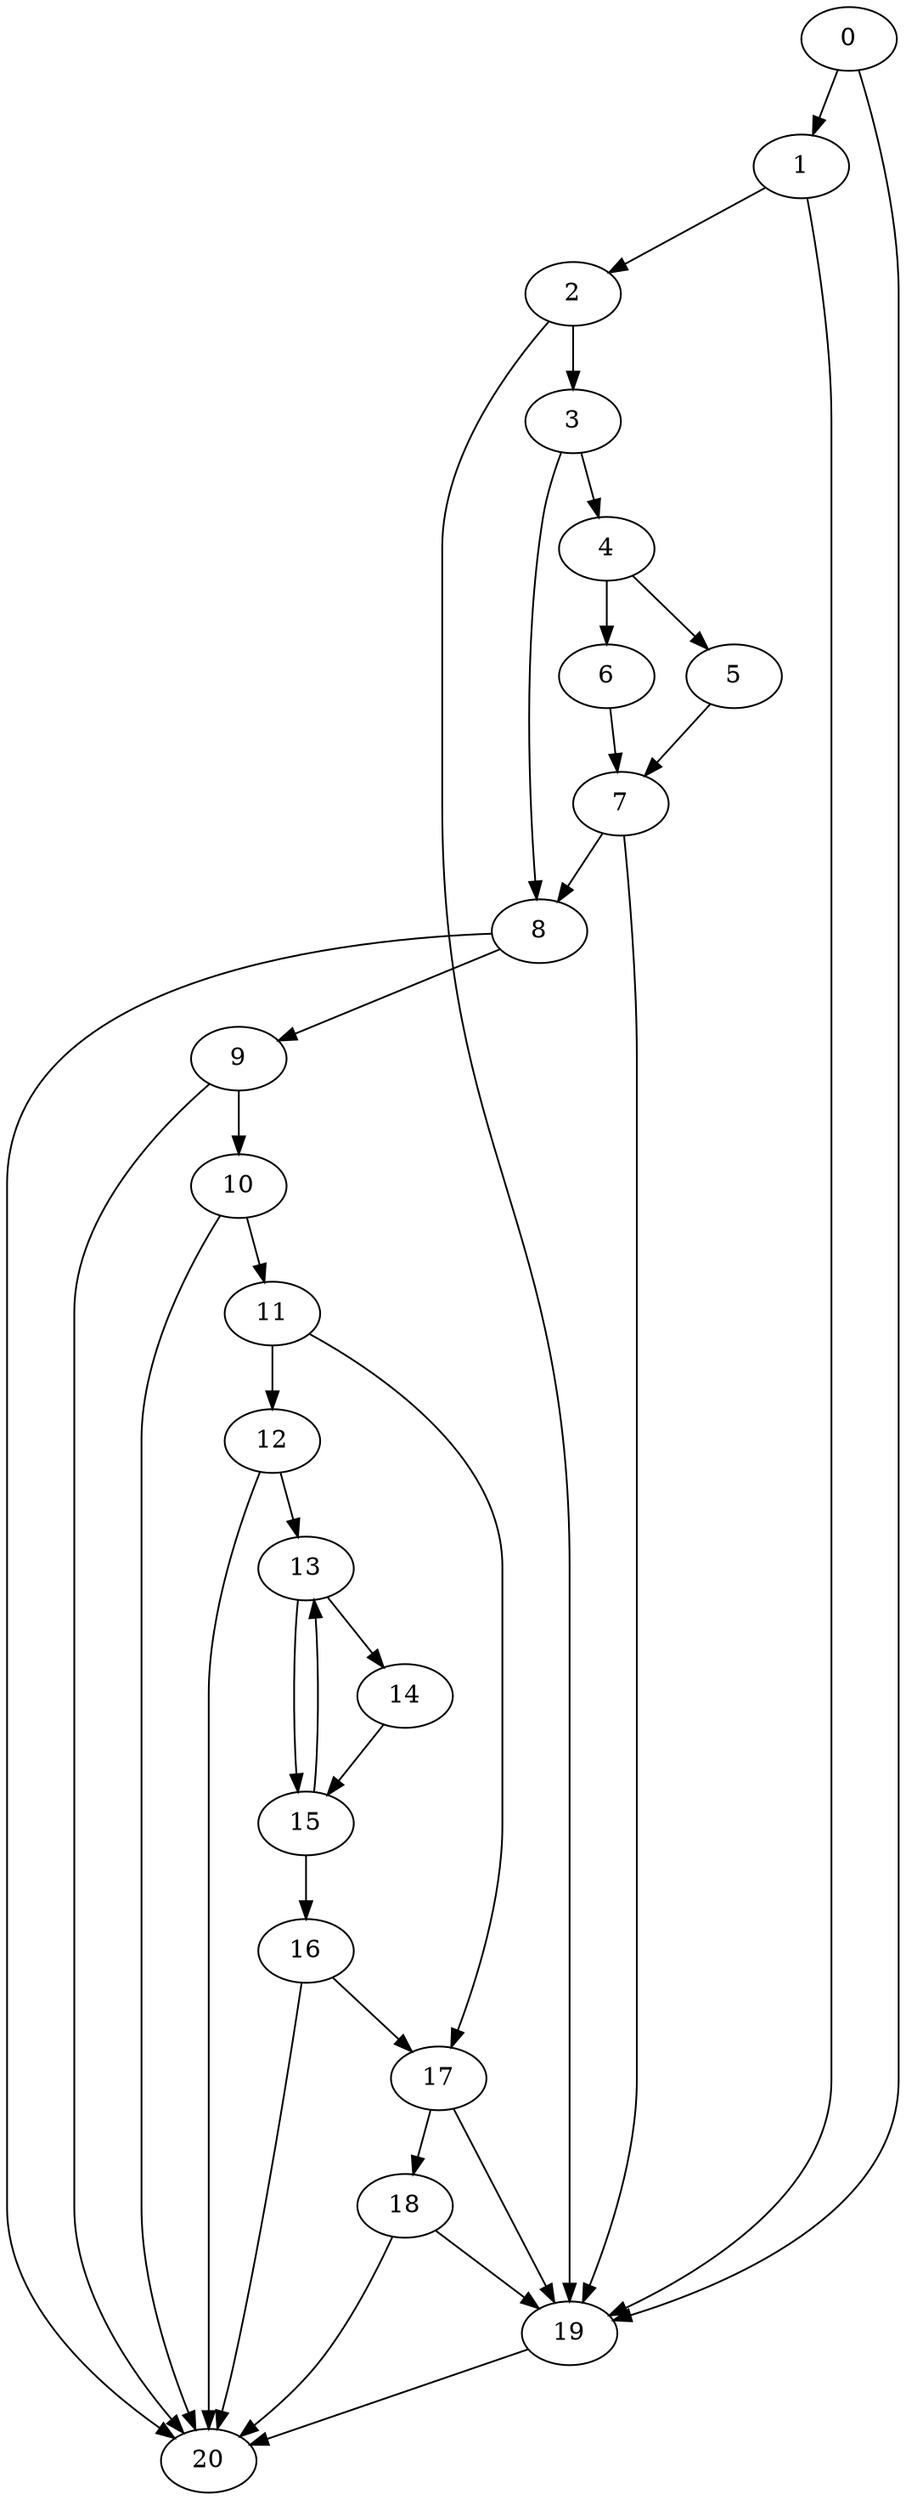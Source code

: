 digraph {
	0
	1
	2
	3
	4
	5
	6
	7
	8
	9
	10
	11
	12
	13
	14
	15
	16
	17
	18
	19
	20
	9 -> 10
	12 -> 13
	15 -> 13
	13 -> 14
	15 -> 16
	11 -> 17
	16 -> 17
	17 -> 18
	5 -> 7
	6 -> 7
	2 -> 3
	4 -> 6
	11 -> 12
	1 -> 2
	3 -> 4
	4 -> 5
	3 -> 8
	7 -> 8
	8 -> 9
	13 -> 15
	14 -> 15
	7 -> 19
	17 -> 19
	18 -> 19
	0 -> 19
	1 -> 19
	2 -> 19
	9 -> 20
	10 -> 20
	12 -> 20
	16 -> 20
	18 -> 20
	19 -> 20
	8 -> 20
	10 -> 11
	0 -> 1
}
